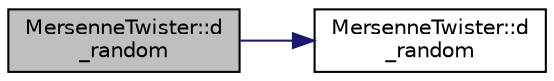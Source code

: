 digraph "MersenneTwister::d_random"
{
  bgcolor="transparent";
  edge [fontname="Helvetica",fontsize="10",labelfontname="Helvetica",labelfontsize="10"];
  node [fontname="Helvetica",fontsize="10",shape=record];
  rankdir="LR";
  Node5 [label="MersenneTwister::d\l_random",height=0.2,width=0.4,color="black", fillcolor="grey75", style="filled", fontcolor="black"];
  Node5 -> Node6 [color="midnightblue",fontsize="10",style="solid",fontname="Helvetica"];
  Node6 [label="MersenneTwister::d\l_random",height=0.2,width=0.4,color="black",URL="$classMersenneTwister.html#af59f92dbbe0898c25a985cc03854495d",tooltip="Pseudo-random number generator using the Mersenne Twister method. "];
}
